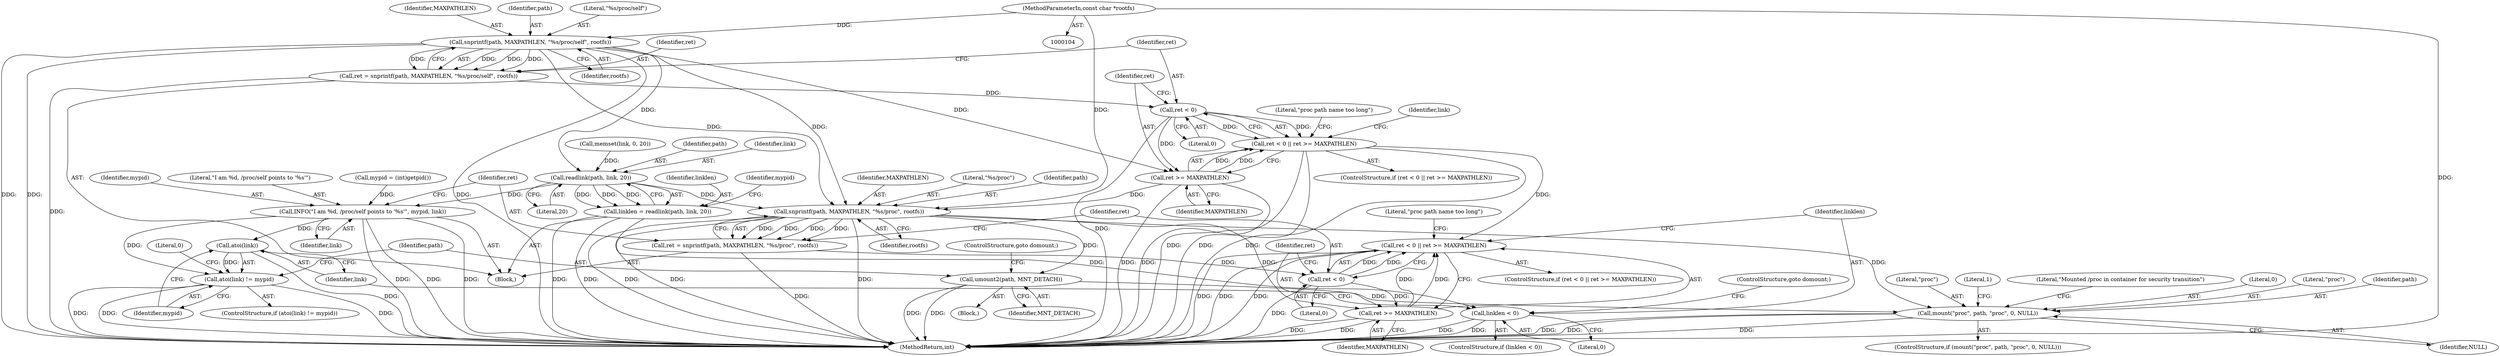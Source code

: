 digraph "0_lxc_592fd47a6245508b79fe6ac819fe6d3b2c1289be_12@API" {
"1000114" [label="(Call,snprintf(path, MAXPATHLEN, \"%s/proc/self\", rootfs))"];
"1000105" [label="(MethodParameterIn,const char *rootfs)"];
"1000112" [label="(Call,ret = snprintf(path, MAXPATHLEN, \"%s/proc/self\", rootfs))"];
"1000121" [label="(Call,ret < 0)"];
"1000120" [label="(Call,ret < 0 || ret >= MAXPATHLEN)"];
"1000160" [label="(Call,ret < 0 || ret >= MAXPATHLEN)"];
"1000124" [label="(Call,ret >= MAXPATHLEN)"];
"1000154" [label="(Call,snprintf(path, MAXPATHLEN, \"%s/proc\", rootfs))"];
"1000152" [label="(Call,ret = snprintf(path, MAXPATHLEN, \"%s/proc\", rootfs))"];
"1000161" [label="(Call,ret < 0)"];
"1000164" [label="(Call,ret >= MAXPATHLEN)"];
"1000184" [label="(Call,umount2(path, MNT_DETACH))"];
"1000192" [label="(Call,mount(\"proc\", path, \"proc\", 0, NULL))"];
"1000139" [label="(Call,readlink(path, link, 20))"];
"1000137" [label="(Call,linklen = readlink(path, link, 20))"];
"1000174" [label="(Call,linklen < 0)"];
"1000148" [label="(Call,INFO(\"I am %d, /proc/self points to '%s'\", mypid, link))"];
"1000180" [label="(Call,atoi(link))"];
"1000179" [label="(Call,atoi(link) != mypid)"];
"1000193" [label="(Literal,\"proc\")"];
"1000142" [label="(Literal,20)"];
"1000118" [label="(Identifier,rootfs)"];
"1000183" [label="(Block,)"];
"1000175" [label="(Identifier,linklen)"];
"1000139" [label="(Call,readlink(path, link, 20))"];
"1000129" [label="(Literal,\"proc path name too long\")"];
"1000149" [label="(Literal,\"I am %d, /proc/self points to '%s'\")"];
"1000113" [label="(Identifier,ret)"];
"1000119" [label="(ControlStructure,if (ret < 0 || ret >= MAXPATHLEN))"];
"1000161" [label="(Call,ret < 0)"];
"1000158" [label="(Identifier,rootfs)"];
"1000200" [label="(Literal,1)"];
"1000165" [label="(Identifier,ret)"];
"1000163" [label="(Literal,0)"];
"1000114" [label="(Call,snprintf(path, MAXPATHLEN, \"%s/proc/self\", rootfs))"];
"1000202" [label="(Literal,\"Mounted /proc in container for security transition\")"];
"1000169" [label="(Literal,\"proc path name too long\")"];
"1000160" [label="(Call,ret < 0 || ret >= MAXPATHLEN)"];
"1000106" [label="(Block,)"];
"1000159" [label="(ControlStructure,if (ret < 0 || ret >= MAXPATHLEN))"];
"1000162" [label="(Identifier,ret)"];
"1000105" [label="(MethodParameterIn,const char *rootfs)"];
"1000120" [label="(Call,ret < 0 || ret >= MAXPATHLEN)"];
"1000125" [label="(Identifier,ret)"];
"1000156" [label="(Identifier,MAXPATHLEN)"];
"1000148" [label="(Call,INFO(\"I am %d, /proc/self points to '%s'\", mypid, link))"];
"1000157" [label="(Literal,\"%s/proc\")"];
"1000143" [label="(Call,mypid = (int)getpid())"];
"1000180" [label="(Call,atoi(link))"];
"1000134" [label="(Identifier,link)"];
"1000122" [label="(Identifier,ret)"];
"1000115" [label="(Identifier,path)"];
"1000155" [label="(Identifier,path)"];
"1000144" [label="(Identifier,mypid)"];
"1000173" [label="(ControlStructure,if (linklen < 0))"];
"1000189" [label="(Literal,0)"];
"1000153" [label="(Identifier,ret)"];
"1000126" [label="(Identifier,MAXPATHLEN)"];
"1000186" [label="(Identifier,MNT_DETACH)"];
"1000117" [label="(Literal,\"%s/proc/self\")"];
"1000185" [label="(Identifier,path)"];
"1000141" [label="(Identifier,link)"];
"1000174" [label="(Call,linklen < 0)"];
"1000176" [label="(Literal,0)"];
"1000150" [label="(Identifier,mypid)"];
"1000181" [label="(Identifier,link)"];
"1000166" [label="(Identifier,MAXPATHLEN)"];
"1000124" [label="(Call,ret >= MAXPATHLEN)"];
"1000123" [label="(Literal,0)"];
"1000116" [label="(Identifier,MAXPATHLEN)"];
"1000133" [label="(Call,memset(link, 0, 20))"];
"1000187" [label="(ControlStructure,goto domount;)"];
"1000184" [label="(Call,umount2(path, MNT_DETACH))"];
"1000192" [label="(Call,mount(\"proc\", path, \"proc\", 0, NULL))"];
"1000191" [label="(ControlStructure,if (mount(\"proc\", path, \"proc\", 0, NULL)))"];
"1000196" [label="(Literal,0)"];
"1000152" [label="(Call,ret = snprintf(path, MAXPATHLEN, \"%s/proc\", rootfs))"];
"1000177" [label="(ControlStructure,goto domount;)"];
"1000178" [label="(ControlStructure,if (atoi(link) != mypid))"];
"1000138" [label="(Identifier,linklen)"];
"1000164" [label="(Call,ret >= MAXPATHLEN)"];
"1000205" [label="(MethodReturn,int)"];
"1000112" [label="(Call,ret = snprintf(path, MAXPATHLEN, \"%s/proc/self\", rootfs))"];
"1000182" [label="(Identifier,mypid)"];
"1000121" [label="(Call,ret < 0)"];
"1000197" [label="(Identifier,NULL)"];
"1000195" [label="(Literal,\"proc\")"];
"1000137" [label="(Call,linklen = readlink(path, link, 20))"];
"1000140" [label="(Identifier,path)"];
"1000154" [label="(Call,snprintf(path, MAXPATHLEN, \"%s/proc\", rootfs))"];
"1000179" [label="(Call,atoi(link) != mypid)"];
"1000194" [label="(Identifier,path)"];
"1000151" [label="(Identifier,link)"];
"1000114" -> "1000112"  [label="AST: "];
"1000114" -> "1000118"  [label="CFG: "];
"1000115" -> "1000114"  [label="AST: "];
"1000116" -> "1000114"  [label="AST: "];
"1000117" -> "1000114"  [label="AST: "];
"1000118" -> "1000114"  [label="AST: "];
"1000112" -> "1000114"  [label="CFG: "];
"1000114" -> "1000205"  [label="DDG: "];
"1000114" -> "1000205"  [label="DDG: "];
"1000114" -> "1000205"  [label="DDG: "];
"1000114" -> "1000112"  [label="DDG: "];
"1000114" -> "1000112"  [label="DDG: "];
"1000114" -> "1000112"  [label="DDG: "];
"1000114" -> "1000112"  [label="DDG: "];
"1000105" -> "1000114"  [label="DDG: "];
"1000114" -> "1000124"  [label="DDG: "];
"1000114" -> "1000139"  [label="DDG: "];
"1000114" -> "1000154"  [label="DDG: "];
"1000114" -> "1000154"  [label="DDG: "];
"1000105" -> "1000104"  [label="AST: "];
"1000105" -> "1000205"  [label="DDG: "];
"1000105" -> "1000154"  [label="DDG: "];
"1000112" -> "1000106"  [label="AST: "];
"1000113" -> "1000112"  [label="AST: "];
"1000122" -> "1000112"  [label="CFG: "];
"1000112" -> "1000205"  [label="DDG: "];
"1000112" -> "1000121"  [label="DDG: "];
"1000121" -> "1000120"  [label="AST: "];
"1000121" -> "1000123"  [label="CFG: "];
"1000122" -> "1000121"  [label="AST: "];
"1000123" -> "1000121"  [label="AST: "];
"1000125" -> "1000121"  [label="CFG: "];
"1000120" -> "1000121"  [label="CFG: "];
"1000121" -> "1000205"  [label="DDG: "];
"1000121" -> "1000120"  [label="DDG: "];
"1000121" -> "1000120"  [label="DDG: "];
"1000121" -> "1000124"  [label="DDG: "];
"1000120" -> "1000119"  [label="AST: "];
"1000120" -> "1000124"  [label="CFG: "];
"1000124" -> "1000120"  [label="AST: "];
"1000129" -> "1000120"  [label="CFG: "];
"1000134" -> "1000120"  [label="CFG: "];
"1000120" -> "1000205"  [label="DDG: "];
"1000120" -> "1000205"  [label="DDG: "];
"1000120" -> "1000205"  [label="DDG: "];
"1000124" -> "1000120"  [label="DDG: "];
"1000124" -> "1000120"  [label="DDG: "];
"1000120" -> "1000160"  [label="DDG: "];
"1000160" -> "1000159"  [label="AST: "];
"1000160" -> "1000161"  [label="CFG: "];
"1000160" -> "1000164"  [label="CFG: "];
"1000161" -> "1000160"  [label="AST: "];
"1000164" -> "1000160"  [label="AST: "];
"1000169" -> "1000160"  [label="CFG: "];
"1000175" -> "1000160"  [label="CFG: "];
"1000160" -> "1000205"  [label="DDG: "];
"1000160" -> "1000205"  [label="DDG: "];
"1000160" -> "1000205"  [label="DDG: "];
"1000161" -> "1000160"  [label="DDG: "];
"1000161" -> "1000160"  [label="DDG: "];
"1000164" -> "1000160"  [label="DDG: "];
"1000164" -> "1000160"  [label="DDG: "];
"1000124" -> "1000126"  [label="CFG: "];
"1000125" -> "1000124"  [label="AST: "];
"1000126" -> "1000124"  [label="AST: "];
"1000124" -> "1000205"  [label="DDG: "];
"1000124" -> "1000205"  [label="DDG: "];
"1000124" -> "1000154"  [label="DDG: "];
"1000154" -> "1000152"  [label="AST: "];
"1000154" -> "1000158"  [label="CFG: "];
"1000155" -> "1000154"  [label="AST: "];
"1000156" -> "1000154"  [label="AST: "];
"1000157" -> "1000154"  [label="AST: "];
"1000158" -> "1000154"  [label="AST: "];
"1000152" -> "1000154"  [label="CFG: "];
"1000154" -> "1000205"  [label="DDG: "];
"1000154" -> "1000205"  [label="DDG: "];
"1000154" -> "1000205"  [label="DDG: "];
"1000154" -> "1000152"  [label="DDG: "];
"1000154" -> "1000152"  [label="DDG: "];
"1000154" -> "1000152"  [label="DDG: "];
"1000154" -> "1000152"  [label="DDG: "];
"1000139" -> "1000154"  [label="DDG: "];
"1000154" -> "1000164"  [label="DDG: "];
"1000154" -> "1000184"  [label="DDG: "];
"1000154" -> "1000192"  [label="DDG: "];
"1000152" -> "1000106"  [label="AST: "];
"1000153" -> "1000152"  [label="AST: "];
"1000162" -> "1000152"  [label="CFG: "];
"1000152" -> "1000205"  [label="DDG: "];
"1000152" -> "1000161"  [label="DDG: "];
"1000161" -> "1000163"  [label="CFG: "];
"1000162" -> "1000161"  [label="AST: "];
"1000163" -> "1000161"  [label="AST: "];
"1000165" -> "1000161"  [label="CFG: "];
"1000161" -> "1000205"  [label="DDG: "];
"1000161" -> "1000164"  [label="DDG: "];
"1000164" -> "1000166"  [label="CFG: "];
"1000165" -> "1000164"  [label="AST: "];
"1000166" -> "1000164"  [label="AST: "];
"1000164" -> "1000205"  [label="DDG: "];
"1000164" -> "1000205"  [label="DDG: "];
"1000184" -> "1000183"  [label="AST: "];
"1000184" -> "1000186"  [label="CFG: "];
"1000185" -> "1000184"  [label="AST: "];
"1000186" -> "1000184"  [label="AST: "];
"1000187" -> "1000184"  [label="CFG: "];
"1000184" -> "1000205"  [label="DDG: "];
"1000184" -> "1000205"  [label="DDG: "];
"1000184" -> "1000192"  [label="DDG: "];
"1000192" -> "1000191"  [label="AST: "];
"1000192" -> "1000197"  [label="CFG: "];
"1000193" -> "1000192"  [label="AST: "];
"1000194" -> "1000192"  [label="AST: "];
"1000195" -> "1000192"  [label="AST: "];
"1000196" -> "1000192"  [label="AST: "];
"1000197" -> "1000192"  [label="AST: "];
"1000200" -> "1000192"  [label="CFG: "];
"1000202" -> "1000192"  [label="CFG: "];
"1000192" -> "1000205"  [label="DDG: "];
"1000192" -> "1000205"  [label="DDG: "];
"1000192" -> "1000205"  [label="DDG: "];
"1000139" -> "1000137"  [label="AST: "];
"1000139" -> "1000142"  [label="CFG: "];
"1000140" -> "1000139"  [label="AST: "];
"1000141" -> "1000139"  [label="AST: "];
"1000142" -> "1000139"  [label="AST: "];
"1000137" -> "1000139"  [label="CFG: "];
"1000139" -> "1000137"  [label="DDG: "];
"1000139" -> "1000137"  [label="DDG: "];
"1000139" -> "1000137"  [label="DDG: "];
"1000133" -> "1000139"  [label="DDG: "];
"1000139" -> "1000148"  [label="DDG: "];
"1000137" -> "1000106"  [label="AST: "];
"1000138" -> "1000137"  [label="AST: "];
"1000144" -> "1000137"  [label="CFG: "];
"1000137" -> "1000205"  [label="DDG: "];
"1000137" -> "1000205"  [label="DDG: "];
"1000137" -> "1000174"  [label="DDG: "];
"1000174" -> "1000173"  [label="AST: "];
"1000174" -> "1000176"  [label="CFG: "];
"1000175" -> "1000174"  [label="AST: "];
"1000176" -> "1000174"  [label="AST: "];
"1000177" -> "1000174"  [label="CFG: "];
"1000181" -> "1000174"  [label="CFG: "];
"1000174" -> "1000205"  [label="DDG: "];
"1000174" -> "1000205"  [label="DDG: "];
"1000148" -> "1000106"  [label="AST: "];
"1000148" -> "1000151"  [label="CFG: "];
"1000149" -> "1000148"  [label="AST: "];
"1000150" -> "1000148"  [label="AST: "];
"1000151" -> "1000148"  [label="AST: "];
"1000153" -> "1000148"  [label="CFG: "];
"1000148" -> "1000205"  [label="DDG: "];
"1000148" -> "1000205"  [label="DDG: "];
"1000148" -> "1000205"  [label="DDG: "];
"1000143" -> "1000148"  [label="DDG: "];
"1000148" -> "1000180"  [label="DDG: "];
"1000148" -> "1000179"  [label="DDG: "];
"1000180" -> "1000179"  [label="AST: "];
"1000180" -> "1000181"  [label="CFG: "];
"1000181" -> "1000180"  [label="AST: "];
"1000182" -> "1000180"  [label="CFG: "];
"1000180" -> "1000205"  [label="DDG: "];
"1000180" -> "1000179"  [label="DDG: "];
"1000179" -> "1000178"  [label="AST: "];
"1000179" -> "1000182"  [label="CFG: "];
"1000182" -> "1000179"  [label="AST: "];
"1000185" -> "1000179"  [label="CFG: "];
"1000189" -> "1000179"  [label="CFG: "];
"1000179" -> "1000205"  [label="DDG: "];
"1000179" -> "1000205"  [label="DDG: "];
"1000179" -> "1000205"  [label="DDG: "];
}
